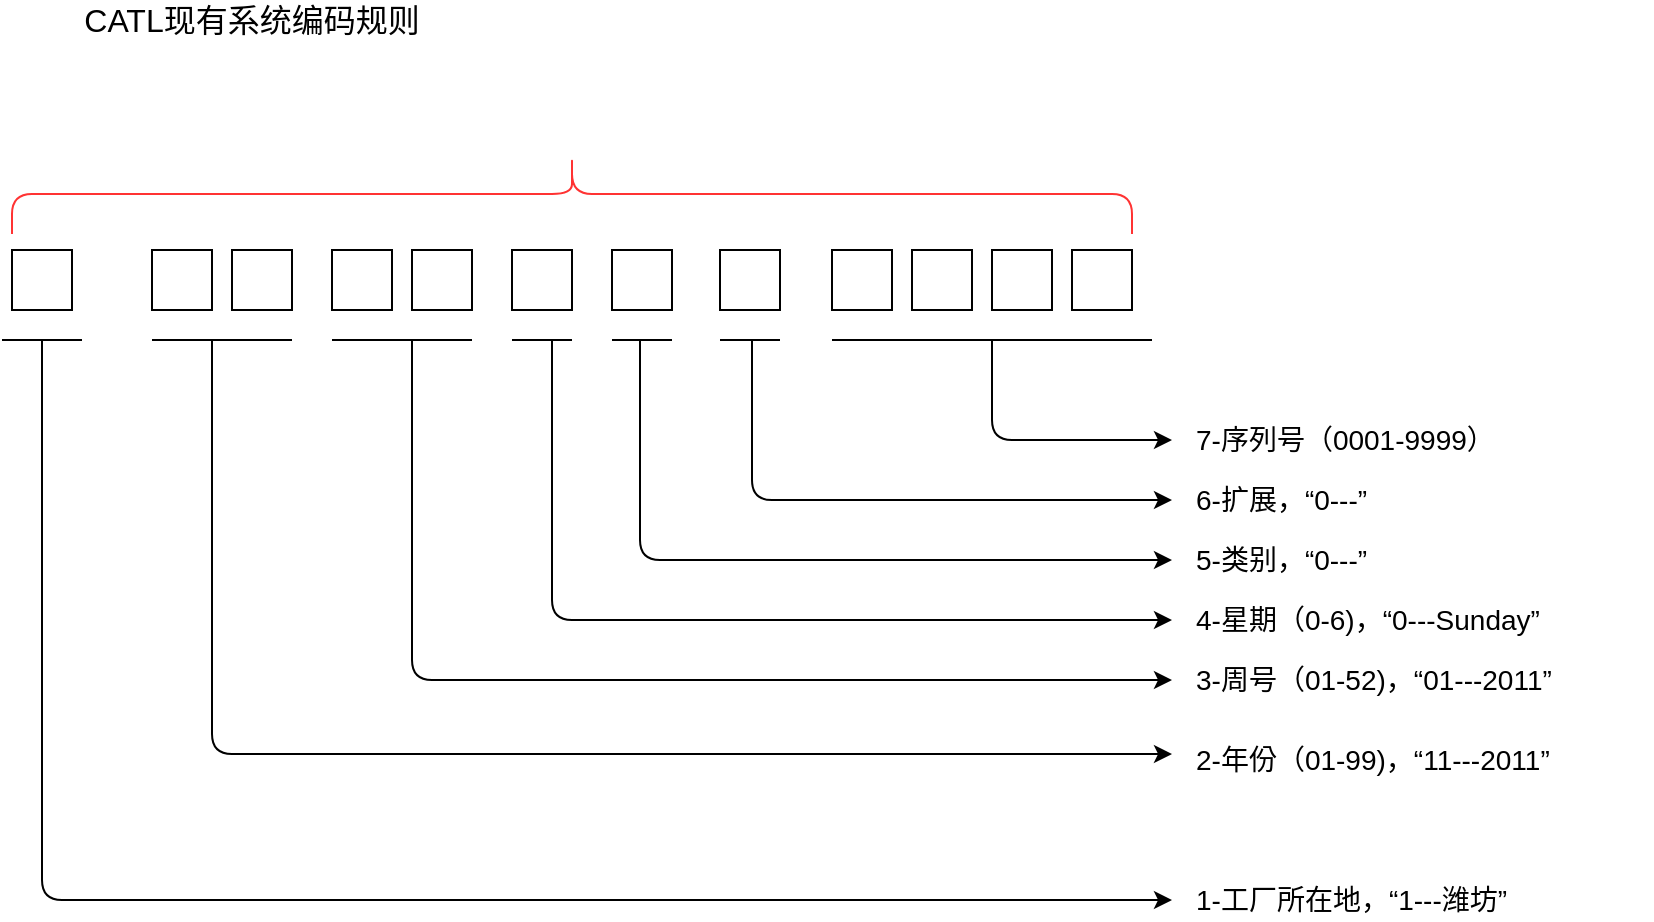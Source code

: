 <mxfile version="13.6.6" type="github">
  <diagram id="JWHYfN0wVpbmjEpsRox_" name="Page-1">
    <mxGraphModel dx="599" dy="332" grid="1" gridSize="10" guides="1" tooltips="1" connect="1" arrows="1" fold="1" page="1" pageScale="1" pageWidth="827" pageHeight="1169" math="0" shadow="0">
      <root>
        <mxCell id="0" />
        <mxCell id="1" parent="0" />
        <mxCell id="cgUmpKjDErW854sxJ7pT-1" value="" style="whiteSpace=wrap;html=1;aspect=fixed;" vertex="1" parent="1">
          <mxGeometry x="100" y="155" width="30" height="30" as="geometry" />
        </mxCell>
        <mxCell id="cgUmpKjDErW854sxJ7pT-2" value="" style="whiteSpace=wrap;html=1;aspect=fixed;" vertex="1" parent="1">
          <mxGeometry x="170" y="155" width="30" height="30" as="geometry" />
        </mxCell>
        <mxCell id="cgUmpKjDErW854sxJ7pT-3" value="" style="whiteSpace=wrap;html=1;aspect=fixed;" vertex="1" parent="1">
          <mxGeometry x="210" y="155" width="30" height="30" as="geometry" />
        </mxCell>
        <mxCell id="cgUmpKjDErW854sxJ7pT-4" value="" style="whiteSpace=wrap;html=1;aspect=fixed;" vertex="1" parent="1">
          <mxGeometry x="260" y="155" width="30" height="30" as="geometry" />
        </mxCell>
        <mxCell id="cgUmpKjDErW854sxJ7pT-5" value="" style="whiteSpace=wrap;html=1;aspect=fixed;" vertex="1" parent="1">
          <mxGeometry x="300" y="155" width="30" height="30" as="geometry" />
        </mxCell>
        <mxCell id="cgUmpKjDErW854sxJ7pT-6" value="" style="whiteSpace=wrap;html=1;aspect=fixed;" vertex="1" parent="1">
          <mxGeometry x="350" y="155" width="30" height="30" as="geometry" />
        </mxCell>
        <mxCell id="cgUmpKjDErW854sxJ7pT-7" value="" style="whiteSpace=wrap;html=1;aspect=fixed;" vertex="1" parent="1">
          <mxGeometry x="400" y="155" width="30" height="30" as="geometry" />
        </mxCell>
        <mxCell id="cgUmpKjDErW854sxJ7pT-8" value="" style="whiteSpace=wrap;html=1;aspect=fixed;" vertex="1" parent="1">
          <mxGeometry x="454" y="155" width="30" height="30" as="geometry" />
        </mxCell>
        <mxCell id="cgUmpKjDErW854sxJ7pT-9" value="" style="whiteSpace=wrap;html=1;aspect=fixed;" vertex="1" parent="1">
          <mxGeometry x="510" y="155" width="30" height="30" as="geometry" />
        </mxCell>
        <mxCell id="cgUmpKjDErW854sxJ7pT-10" value="" style="whiteSpace=wrap;html=1;aspect=fixed;" vertex="1" parent="1">
          <mxGeometry x="550" y="155" width="30" height="30" as="geometry" />
        </mxCell>
        <mxCell id="cgUmpKjDErW854sxJ7pT-11" value="" style="whiteSpace=wrap;html=1;aspect=fixed;" vertex="1" parent="1">
          <mxGeometry x="590" y="155" width="30" height="30" as="geometry" />
        </mxCell>
        <mxCell id="cgUmpKjDErW854sxJ7pT-12" value="" style="whiteSpace=wrap;html=1;aspect=fixed;" vertex="1" parent="1">
          <mxGeometry x="630" y="155" width="30" height="30" as="geometry" />
        </mxCell>
        <mxCell id="cgUmpKjDErW854sxJ7pT-13" value="" style="shape=curlyBracket;whiteSpace=wrap;html=1;rounded=1;rotation=90;strokeColor=#FF3333;" vertex="1" parent="1">
          <mxGeometry x="360" y="-153" width="40" height="560" as="geometry" />
        </mxCell>
        <mxCell id="cgUmpKjDErW854sxJ7pT-14" value="&lt;font style=&quot;font-size: 16px&quot;&gt;CATL现有系统编码规则&lt;/font&gt;" style="text;html=1;strokeColor=none;fillColor=none;align=center;verticalAlign=middle;whiteSpace=wrap;rounded=0;" vertex="1" parent="1">
          <mxGeometry x="130" y="30" width="180" height="20" as="geometry" />
        </mxCell>
        <mxCell id="cgUmpKjDErW854sxJ7pT-15" value="" style="endArrow=none;html=1;" edge="1" parent="1">
          <mxGeometry width="50" height="50" relative="1" as="geometry">
            <mxPoint x="95" y="200" as="sourcePoint" />
            <mxPoint x="135" y="200" as="targetPoint" />
          </mxGeometry>
        </mxCell>
        <mxCell id="cgUmpKjDErW854sxJ7pT-16" value="" style="endArrow=classic;html=1;" edge="1" parent="1">
          <mxGeometry width="50" height="50" relative="1" as="geometry">
            <mxPoint x="115" y="200" as="sourcePoint" />
            <mxPoint x="680" y="480" as="targetPoint" />
            <Array as="points">
              <mxPoint x="115" y="480" />
              <mxPoint x="400" y="480" />
            </Array>
          </mxGeometry>
        </mxCell>
        <mxCell id="cgUmpKjDErW854sxJ7pT-17" value="&lt;font style=&quot;font-size: 14px&quot;&gt;1-工厂所在地，“1---潍坊”&lt;/font&gt;" style="text;html=1;strokeColor=none;fillColor=none;align=left;verticalAlign=middle;whiteSpace=wrap;rounded=0;" vertex="1" parent="1">
          <mxGeometry x="690" y="470" width="230" height="20" as="geometry" />
        </mxCell>
        <mxCell id="cgUmpKjDErW854sxJ7pT-18" value="" style="endArrow=none;html=1;" edge="1" parent="1">
          <mxGeometry width="50" height="50" relative="1" as="geometry">
            <mxPoint x="510" y="200" as="sourcePoint" />
            <mxPoint x="670" y="200" as="targetPoint" />
          </mxGeometry>
        </mxCell>
        <mxCell id="cgUmpKjDErW854sxJ7pT-19" value="" style="endArrow=classic;html=1;" edge="1" parent="1">
          <mxGeometry width="50" height="50" relative="1" as="geometry">
            <mxPoint x="590" y="200" as="sourcePoint" />
            <mxPoint x="680" y="250" as="targetPoint" />
            <Array as="points">
              <mxPoint x="590" y="250" />
            </Array>
          </mxGeometry>
        </mxCell>
        <mxCell id="cgUmpKjDErW854sxJ7pT-20" value="" style="endArrow=none;html=1;" edge="1" parent="1">
          <mxGeometry width="50" height="50" relative="1" as="geometry">
            <mxPoint x="454" y="200" as="sourcePoint" />
            <mxPoint x="484" y="200" as="targetPoint" />
          </mxGeometry>
        </mxCell>
        <mxCell id="cgUmpKjDErW854sxJ7pT-21" value="" style="endArrow=classic;html=1;" edge="1" parent="1">
          <mxGeometry width="50" height="50" relative="1" as="geometry">
            <mxPoint x="470" y="200" as="sourcePoint" />
            <mxPoint x="680" y="280" as="targetPoint" />
            <Array as="points">
              <mxPoint x="470" y="280" />
            </Array>
          </mxGeometry>
        </mxCell>
        <mxCell id="cgUmpKjDErW854sxJ7pT-22" value="" style="endArrow=none;html=1;" edge="1" parent="1">
          <mxGeometry width="50" height="50" relative="1" as="geometry">
            <mxPoint x="400" y="200.0" as="sourcePoint" />
            <mxPoint x="430" y="200.0" as="targetPoint" />
          </mxGeometry>
        </mxCell>
        <mxCell id="cgUmpKjDErW854sxJ7pT-23" value="" style="endArrow=none;html=1;" edge="1" parent="1">
          <mxGeometry width="50" height="50" relative="1" as="geometry">
            <mxPoint x="350" y="200.0" as="sourcePoint" />
            <mxPoint x="380" y="200.0" as="targetPoint" />
          </mxGeometry>
        </mxCell>
        <mxCell id="cgUmpKjDErW854sxJ7pT-24" value="" style="endArrow=none;html=1;" edge="1" parent="1">
          <mxGeometry width="50" height="50" relative="1" as="geometry">
            <mxPoint x="260" y="200.0" as="sourcePoint" />
            <mxPoint x="330" y="200" as="targetPoint" />
          </mxGeometry>
        </mxCell>
        <mxCell id="cgUmpKjDErW854sxJ7pT-25" value="" style="endArrow=none;html=1;" edge="1" parent="1">
          <mxGeometry width="50" height="50" relative="1" as="geometry">
            <mxPoint x="170" y="200.0" as="sourcePoint" />
            <mxPoint x="240" y="200" as="targetPoint" />
          </mxGeometry>
        </mxCell>
        <mxCell id="cgUmpKjDErW854sxJ7pT-26" value="" style="endArrow=classic;html=1;" edge="1" parent="1">
          <mxGeometry width="50" height="50" relative="1" as="geometry">
            <mxPoint x="414" y="200" as="sourcePoint" />
            <mxPoint x="680" y="310" as="targetPoint" />
            <Array as="points">
              <mxPoint x="414" y="310" />
            </Array>
          </mxGeometry>
        </mxCell>
        <mxCell id="cgUmpKjDErW854sxJ7pT-27" value="" style="endArrow=classic;html=1;" edge="1" parent="1">
          <mxGeometry width="50" height="50" relative="1" as="geometry">
            <mxPoint x="370" y="200" as="sourcePoint" />
            <mxPoint x="680" y="340" as="targetPoint" />
            <Array as="points">
              <mxPoint x="370" y="340" />
            </Array>
          </mxGeometry>
        </mxCell>
        <mxCell id="cgUmpKjDErW854sxJ7pT-28" value="" style="endArrow=classic;html=1;" edge="1" parent="1">
          <mxGeometry width="50" height="50" relative="1" as="geometry">
            <mxPoint x="300" y="200" as="sourcePoint" />
            <mxPoint x="680" y="370" as="targetPoint" />
            <Array as="points">
              <mxPoint x="300" y="370" />
            </Array>
          </mxGeometry>
        </mxCell>
        <mxCell id="cgUmpKjDErW854sxJ7pT-29" value="" style="endArrow=classic;html=1;" edge="1" parent="1">
          <mxGeometry width="50" height="50" relative="1" as="geometry">
            <mxPoint x="200" y="200" as="sourcePoint" />
            <mxPoint x="680" y="407" as="targetPoint" />
            <Array as="points">
              <mxPoint x="200" y="407" />
            </Array>
          </mxGeometry>
        </mxCell>
        <mxCell id="cgUmpKjDErW854sxJ7pT-30" value="&lt;font style=&quot;font-size: 14px&quot;&gt;2-年份（01-99)，“11---2011”&lt;/font&gt;" style="text;html=1;strokeColor=none;fillColor=none;align=left;verticalAlign=middle;whiteSpace=wrap;rounded=0;" vertex="1" parent="1">
          <mxGeometry x="690" y="400" width="230" height="20" as="geometry" />
        </mxCell>
        <mxCell id="cgUmpKjDErW854sxJ7pT-31" value="&lt;font style=&quot;font-size: 14px&quot;&gt;3-周号（01-52)，“01---2011”&lt;/font&gt;" style="text;html=1;strokeColor=none;fillColor=none;align=left;verticalAlign=middle;whiteSpace=wrap;rounded=0;" vertex="1" parent="1">
          <mxGeometry x="690" y="360" width="230" height="20" as="geometry" />
        </mxCell>
        <mxCell id="cgUmpKjDErW854sxJ7pT-32" value="&lt;font style=&quot;font-size: 14px&quot;&gt;4-星期（0-6)，“0---Sunday”&lt;/font&gt;" style="text;html=1;strokeColor=none;fillColor=none;align=left;verticalAlign=middle;whiteSpace=wrap;rounded=0;" vertex="1" parent="1">
          <mxGeometry x="690" y="330" width="230" height="20" as="geometry" />
        </mxCell>
        <mxCell id="cgUmpKjDErW854sxJ7pT-33" value="&lt;font style=&quot;font-size: 14px&quot;&gt;5-类别，“0---”&lt;/font&gt;" style="text;html=1;strokeColor=none;fillColor=none;align=left;verticalAlign=middle;whiteSpace=wrap;rounded=0;" vertex="1" parent="1">
          <mxGeometry x="690" y="300" width="230" height="20" as="geometry" />
        </mxCell>
        <mxCell id="cgUmpKjDErW854sxJ7pT-34" value="&lt;font style=&quot;font-size: 14px&quot;&gt;6-扩展，“0---”&lt;/font&gt;" style="text;html=1;strokeColor=none;fillColor=none;align=left;verticalAlign=middle;whiteSpace=wrap;rounded=0;" vertex="1" parent="1">
          <mxGeometry x="690" y="270" width="230" height="20" as="geometry" />
        </mxCell>
        <mxCell id="cgUmpKjDErW854sxJ7pT-35" value="&lt;font style=&quot;font-size: 14px&quot;&gt;7-序列号（0001-9999）&lt;/font&gt;" style="text;html=1;strokeColor=none;fillColor=none;align=left;verticalAlign=middle;whiteSpace=wrap;rounded=0;" vertex="1" parent="1">
          <mxGeometry x="690" y="240" width="230" height="20" as="geometry" />
        </mxCell>
      </root>
    </mxGraphModel>
  </diagram>
</mxfile>
